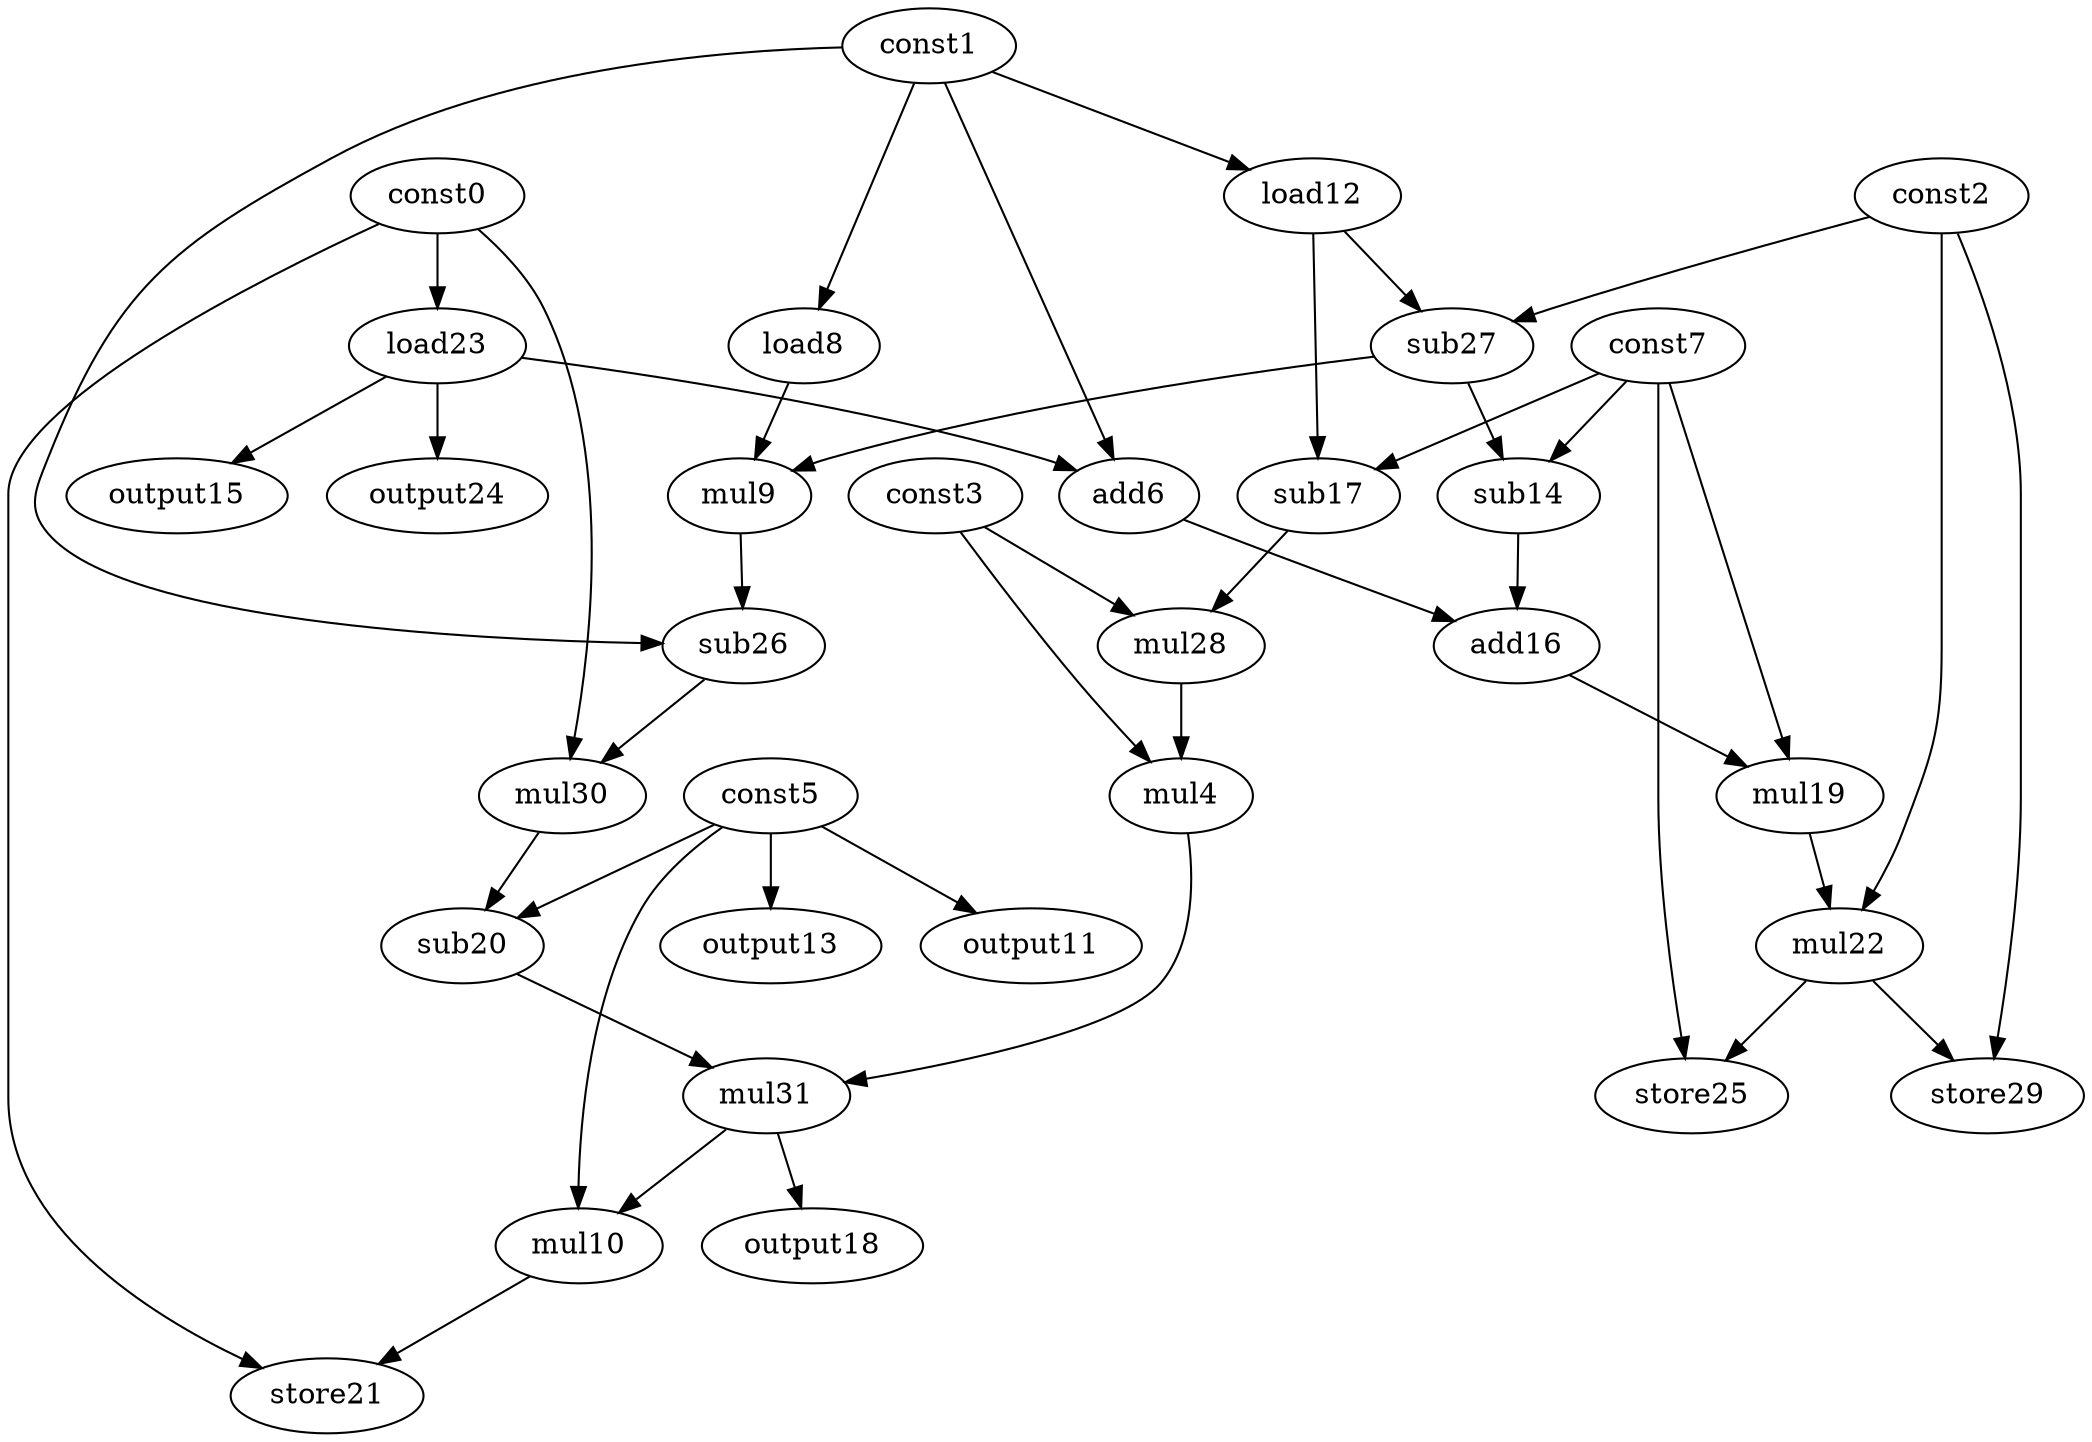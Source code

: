 digraph G { 
const0[opcode=const]; 
const1[opcode=const]; 
const2[opcode=const]; 
const3[opcode=const]; 
mul4[opcode=mul]; 
const5[opcode=const]; 
add6[opcode=add]; 
const7[opcode=const]; 
load8[opcode=load]; 
mul9[opcode=mul]; 
mul10[opcode=mul]; 
output11[opcode=output]; 
load12[opcode=load]; 
output13[opcode=output]; 
sub14[opcode=sub]; 
output15[opcode=output]; 
add16[opcode=add]; 
sub17[opcode=sub]; 
output18[opcode=output]; 
mul19[opcode=mul]; 
sub20[opcode=sub]; 
store21[opcode=store]; 
mul22[opcode=mul]; 
load23[opcode=load]; 
output24[opcode=output]; 
store25[opcode=store]; 
sub26[opcode=sub]; 
sub27[opcode=sub]; 
mul28[opcode=mul]; 
store29[opcode=store]; 
mul30[opcode=mul]; 
mul31[opcode=mul]; 
const1->load8[operand=0];
const5->output11[operand=0];
const1->load12[operand=0];
const5->output13[operand=0];
const0->load23[operand=0];
const1->add6[operand=0];
load23->add6[operand=1];
load23->output15[operand=0];
load12->sub17[operand=0];
const7->sub17[operand=1];
load23->output24[operand=0];
const2->sub27[operand=0];
load12->sub27[operand=1];
load8->mul9[operand=0];
sub27->mul9[operand=1];
sub27->sub14[operand=0];
const7->sub14[operand=1];
sub17->mul28[operand=0];
const3->mul28[operand=1];
const3->mul4[operand=0];
mul28->mul4[operand=1];
sub14->add16[operand=0];
add6->add16[operand=1];
mul9->sub26[operand=0];
const1->sub26[operand=1];
add16->mul19[operand=0];
const7->mul19[operand=1];
const0->mul30[operand=0];
sub26->mul30[operand=1];
const5->sub20[operand=0];
mul30->sub20[operand=1];
const2->mul22[operand=0];
mul19->mul22[operand=1];
mul22->store25[operand=0];
const7->store25[operand=1];
const2->store29[operand=0];
mul22->store29[operand=1];
mul4->mul31[operand=0];
sub20->mul31[operand=1];
const5->mul10[operand=0];
mul31->mul10[operand=1];
mul31->output18[operand=0];
const0->store21[operand=0];
mul10->store21[operand=1];
}
